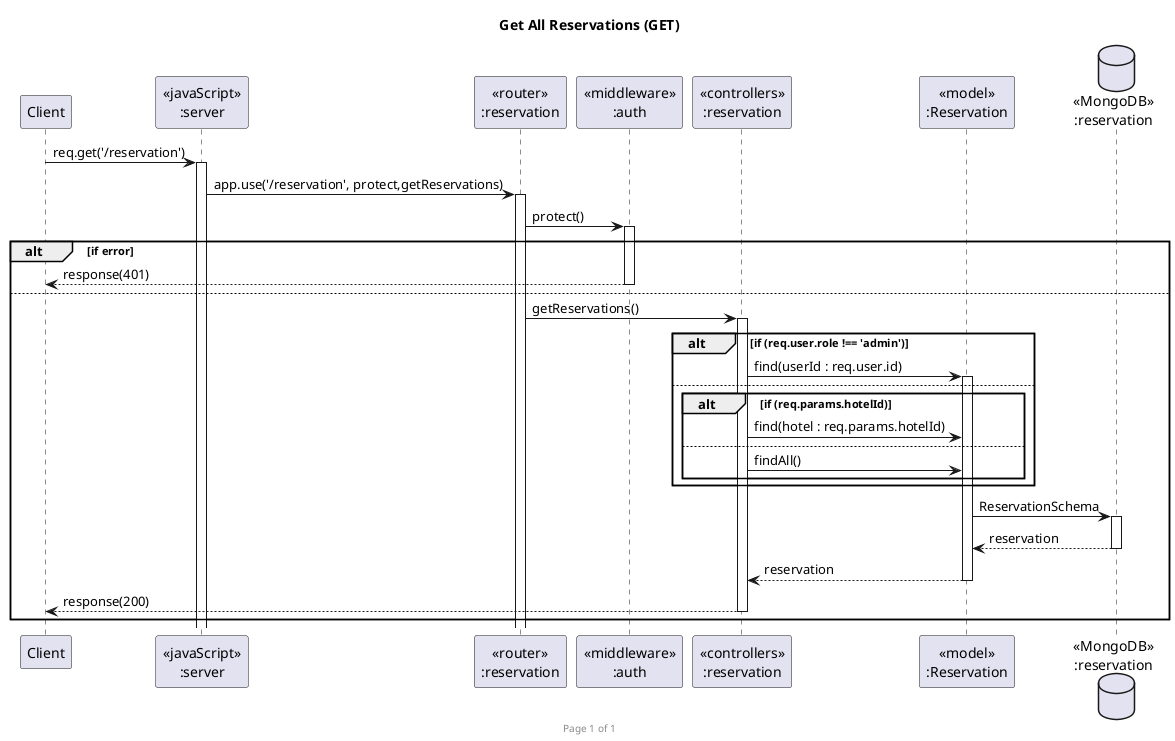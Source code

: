@startuml Get All Reservations (GET)

footer Page %page% of %lastpage%
title "Get All Reservations (GET)"

participant "Client" as client
participant "<<javaScript>>\n:server" as server
participant "<<router>>\n:reservation" as ReservationRouter
participant "<<middleware>>\n:auth" as Middleware
participant "<<controllers>>\n:reservation" as ReservationController
participant "<<model>>\n:Reservation" as ReservationModel
database "<<MongoDB>>\n:reservation" as ReservationDatabase

client->server ++:req.get('/reservation')
server->ReservationRouter ++:app.use('/reservation', protect,getReservations)
ReservationRouter->Middleware ++: protect()
alt if error
Middleware-->client --:response(401)
else
ReservationRouter -> ReservationController ++:getReservations()
alt if (req.user.role !== 'admin')
ReservationController->ReservationModel ++:find(userId : req.user.id)
else
alt if (req.params.hotelId)
ReservationController->ReservationModel :find(hotel : req.params.hotelId)
else
ReservationController->ReservationModel :findAll()
end
end
ReservationModel ->ReservationDatabase ++: ReservationSchema
ReservationDatabase --> ReservationModel --: reservation
ReservationController <-- ReservationModel --:reservation
ReservationController-->client --:response(200)
end
@enduml
